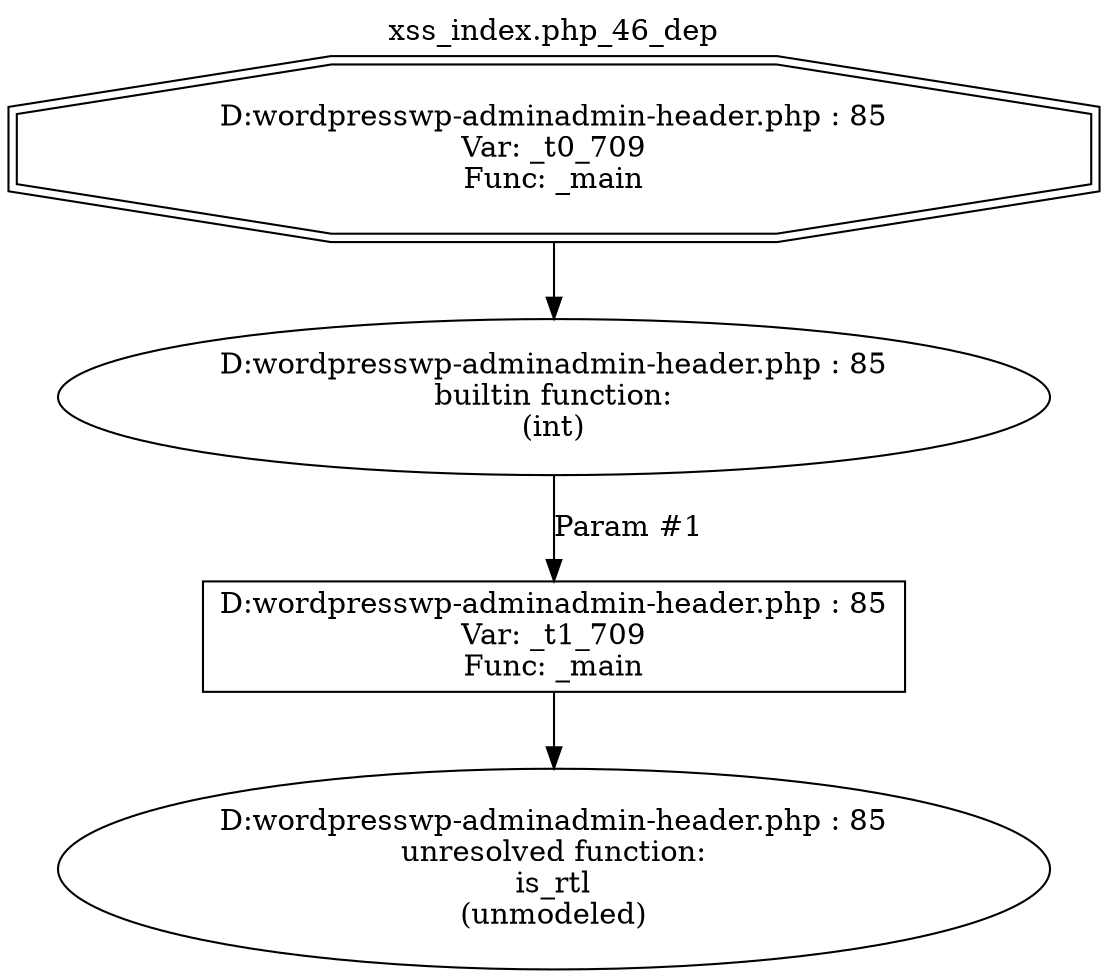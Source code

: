 digraph cfg {
  label="xss_index.php_46_dep";
  labelloc=t;
  n1 [shape=doubleoctagon, label="D:\wordpress\wp-admin\admin-header.php : 85\nVar: _t0_709\nFunc: _main\n"];
  n2 [shape=ellipse, label="D:\wordpress\wp-admin\admin-header.php : 85\nbuiltin function:\n(int)\n"];
  n3 [shape=box, label="D:\wordpress\wp-admin\admin-header.php : 85\nVar: _t1_709\nFunc: _main\n"];
  n4 [shape=ellipse, label="D:\wordpress\wp-admin\admin-header.php : 85\nunresolved function:\nis_rtl\n(unmodeled)\n"];
  n1 -> n2;
  n3 -> n4;
  n2 -> n3[label="Param #1"];
}
